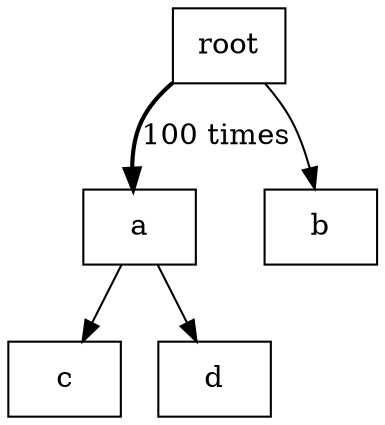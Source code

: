 digraph G{
node [shape="box"];
root [texlbl="$initial\  \mathcal{K}$"];
a [texlbl="$a$"];
b [texlbl="$b$"];
c [texlbl="$c$"];
d [texlbl="$d$"];
root:left -> a  [style=bold,label="100 times"];
root:right -> b;
a:left -> c;
a:right -> d;

}
